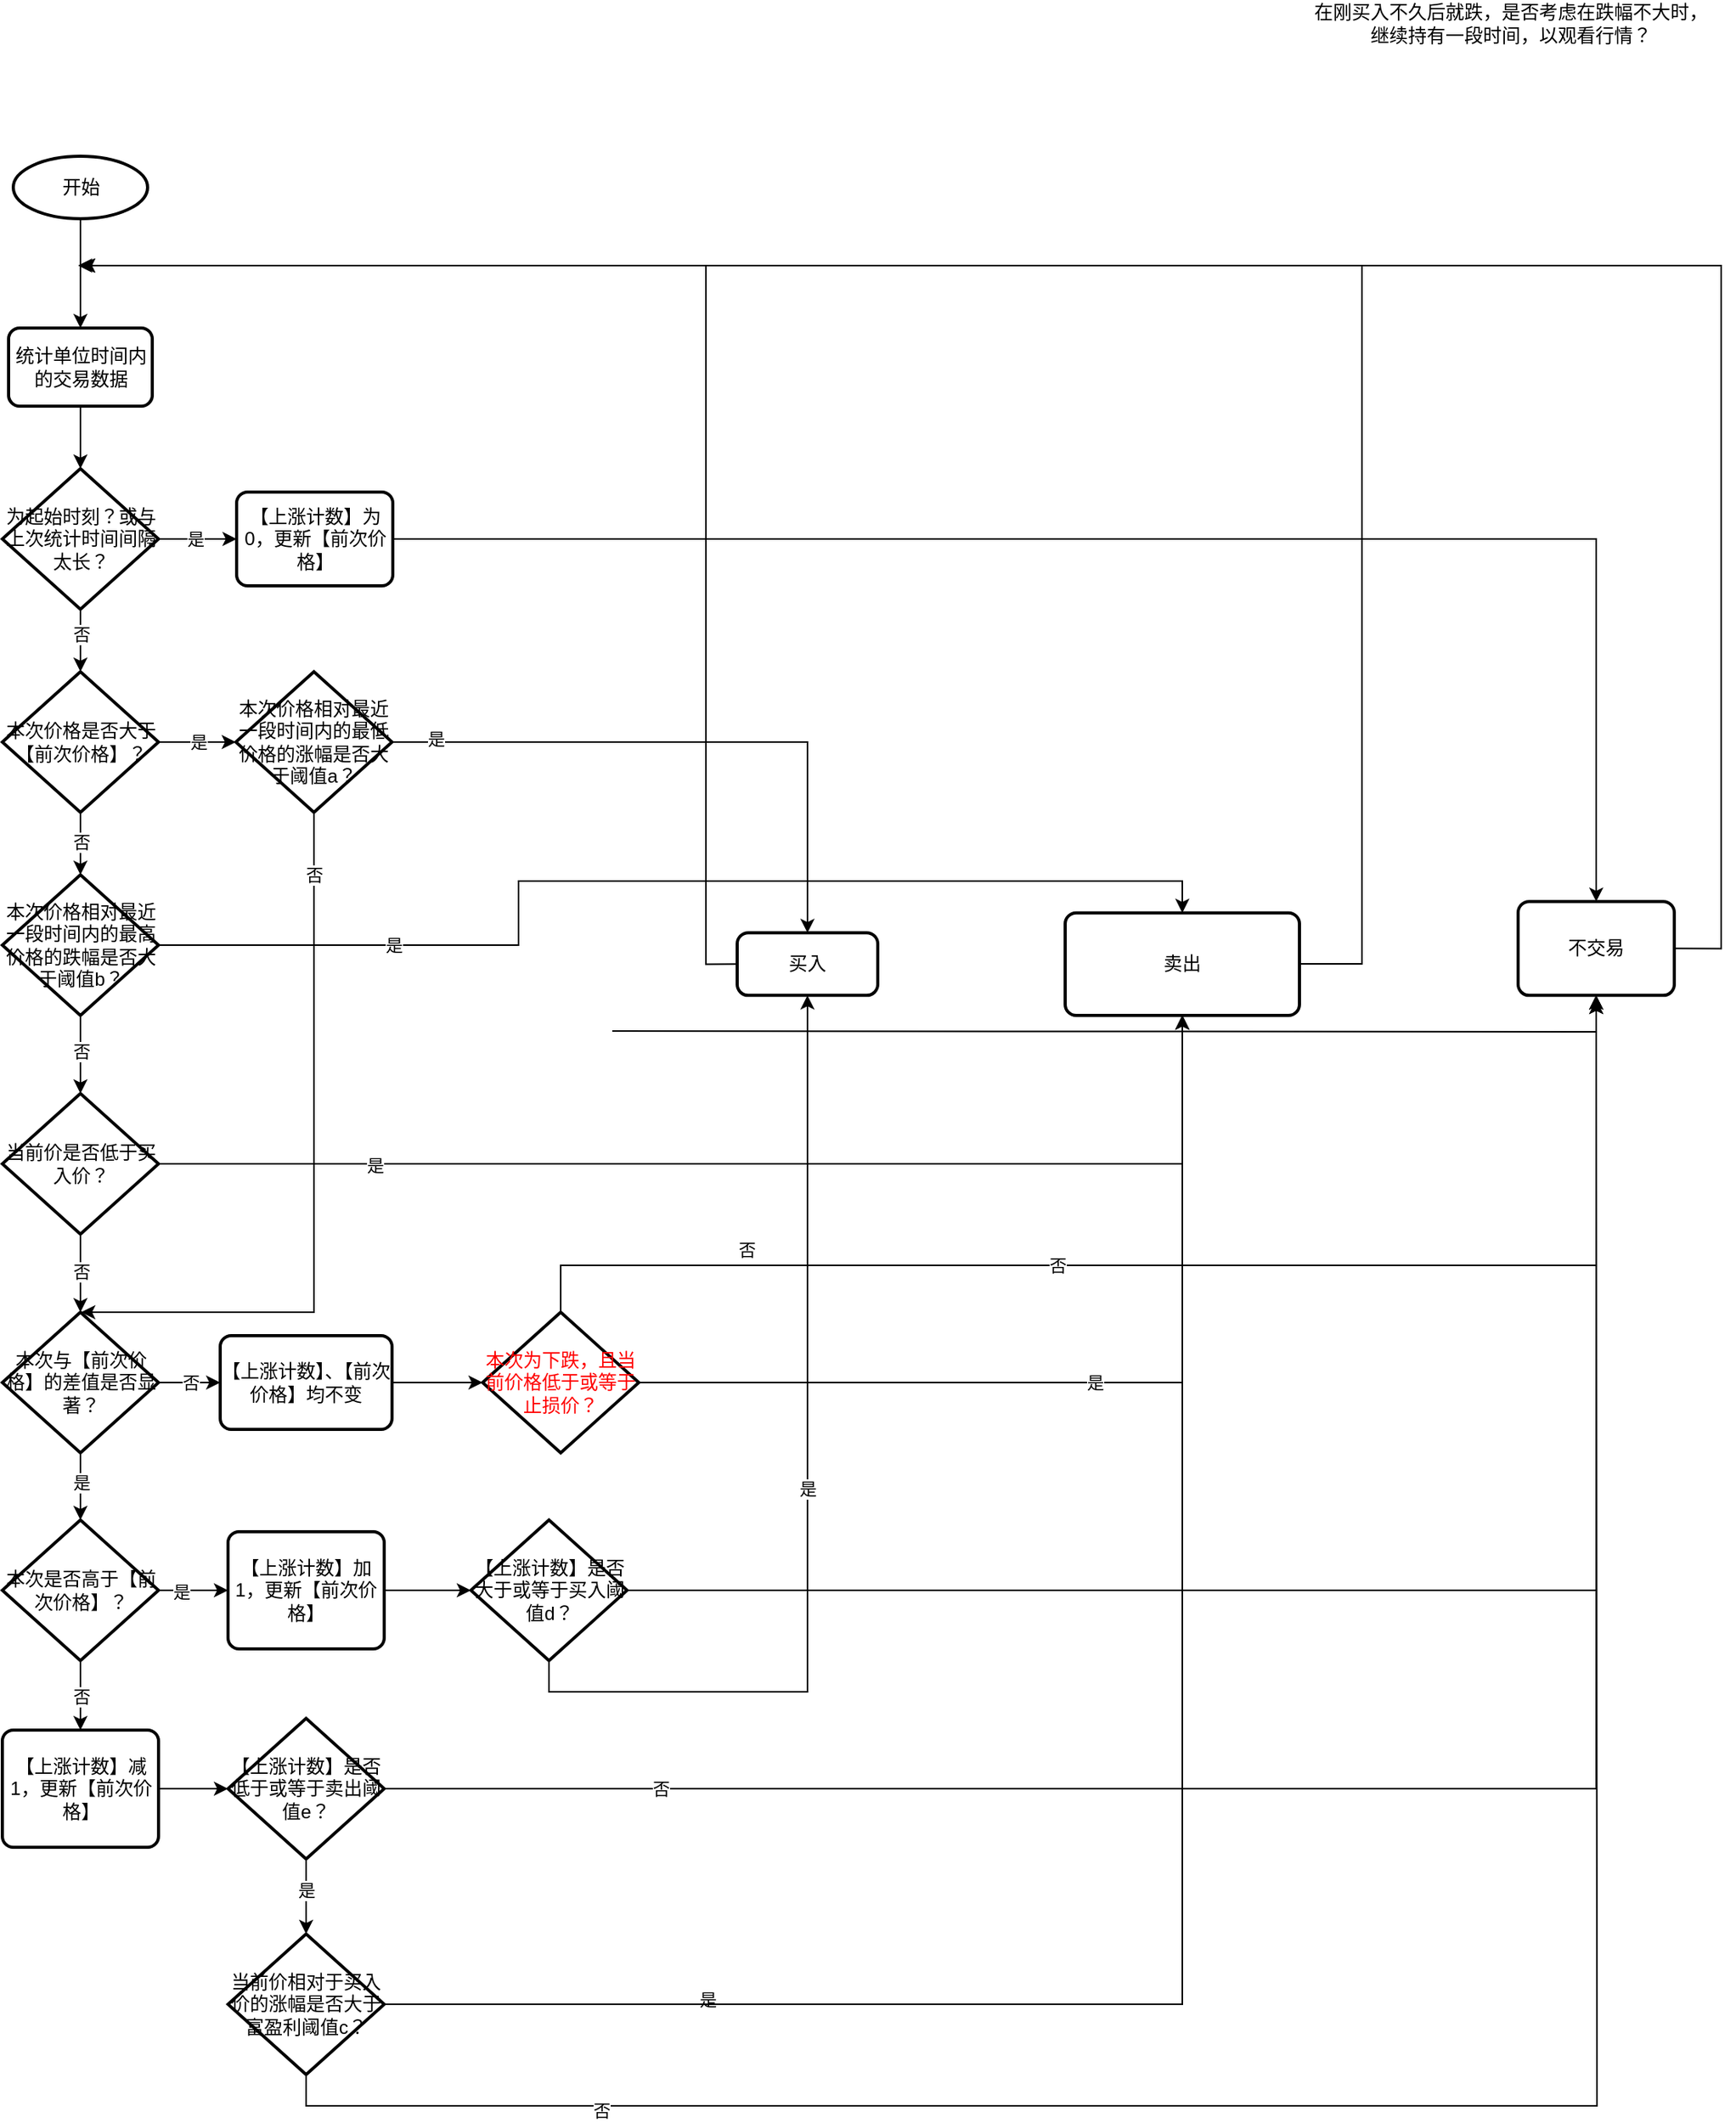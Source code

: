 <mxfile version="14.8.4" type="github">
  <diagram id="2ZFNNBM-ACg8ZISX8_SK" name="Page-1">
    <mxGraphModel dx="1396" dy="2590" grid="1" gridSize="10" guides="1" tooltips="1" connect="1" arrows="1" fold="1" page="1" pageScale="1" pageWidth="1200" pageHeight="1920" math="0" shadow="0">
      <root>
        <mxCell id="0" />
        <mxCell id="1" parent="0" />
        <mxCell id="_Ceq1OB2dmYE29qhMk_X-7" style="edgeStyle=orthogonalEdgeStyle;rounded=0;orthogonalLoop=1;jettySize=auto;html=1;exitX=0.5;exitY=1;exitDx=0;exitDy=0;exitPerimeter=0;" parent="1" source="_Ceq1OB2dmYE29qhMk_X-1" target="_Ceq1OB2dmYE29qhMk_X-2" edge="1">
          <mxGeometry relative="1" as="geometry" />
        </mxCell>
        <mxCell id="_Ceq1OB2dmYE29qhMk_X-1" value="开始" style="strokeWidth=2;html=1;shape=mxgraph.flowchart.start_1;whiteSpace=wrap;" parent="1" vertex="1">
          <mxGeometry x="36.5" y="40" width="86" height="40" as="geometry" />
        </mxCell>
        <mxCell id="_Ceq1OB2dmYE29qhMk_X-8" style="edgeStyle=orthogonalEdgeStyle;rounded=0;orthogonalLoop=1;jettySize=auto;html=1;exitX=0.5;exitY=1;exitDx=0;exitDy=0;entryX=0.5;entryY=0;entryDx=0;entryDy=0;entryPerimeter=0;" parent="1" source="_Ceq1OB2dmYE29qhMk_X-2" target="_Ceq1OB2dmYE29qhMk_X-3" edge="1">
          <mxGeometry relative="1" as="geometry" />
        </mxCell>
        <mxCell id="_Ceq1OB2dmYE29qhMk_X-2" value="统计单位时间内的交易数据" style="rounded=1;whiteSpace=wrap;html=1;absoluteArcSize=1;arcSize=14;strokeWidth=2;" parent="1" vertex="1">
          <mxGeometry x="33.5" y="150" width="92" height="50" as="geometry" />
        </mxCell>
        <mxCell id="_Ceq1OB2dmYE29qhMk_X-5" style="edgeStyle=orthogonalEdgeStyle;rounded=0;orthogonalLoop=1;jettySize=auto;html=1;exitX=1;exitY=0.5;exitDx=0;exitDy=0;exitPerimeter=0;entryX=0;entryY=0.5;entryDx=0;entryDy=0;" parent="1" source="_Ceq1OB2dmYE29qhMk_X-3" target="_Ceq1OB2dmYE29qhMk_X-4" edge="1">
          <mxGeometry relative="1" as="geometry" />
        </mxCell>
        <mxCell id="_Ceq1OB2dmYE29qhMk_X-9" value="是" style="edgeLabel;html=1;align=center;verticalAlign=middle;resizable=0;points=[];" parent="_Ceq1OB2dmYE29qhMk_X-5" vertex="1" connectable="0">
          <mxGeometry x="-0.057" relative="1" as="geometry">
            <mxPoint as="offset" />
          </mxGeometry>
        </mxCell>
        <mxCell id="_Ceq1OB2dmYE29qhMk_X-11" style="edgeStyle=orthogonalEdgeStyle;rounded=0;orthogonalLoop=1;jettySize=auto;html=1;exitX=0.5;exitY=1;exitDx=0;exitDy=0;exitPerimeter=0;entryX=0.5;entryY=0;entryDx=0;entryDy=0;entryPerimeter=0;" parent="1" source="_Ceq1OB2dmYE29qhMk_X-3" target="9dohXg2FG20YzdyysSwt-6" edge="1">
          <mxGeometry relative="1" as="geometry" />
        </mxCell>
        <mxCell id="_Ceq1OB2dmYE29qhMk_X-12" value="否" style="edgeLabel;html=1;align=center;verticalAlign=middle;resizable=0;points=[];" parent="_Ceq1OB2dmYE29qhMk_X-11" vertex="1" connectable="0">
          <mxGeometry x="-0.2" relative="1" as="geometry">
            <mxPoint as="offset" />
          </mxGeometry>
        </mxCell>
        <mxCell id="_Ceq1OB2dmYE29qhMk_X-3" value="为起始时刻？或与上次统计时间间隔太长？" style="strokeWidth=2;html=1;shape=mxgraph.flowchart.decision;whiteSpace=wrap;" parent="1" vertex="1">
          <mxGeometry x="29.5" y="240" width="100" height="90" as="geometry" />
        </mxCell>
        <mxCell id="_Ceq1OB2dmYE29qhMk_X-6" style="edgeStyle=orthogonalEdgeStyle;rounded=0;orthogonalLoop=1;jettySize=auto;html=1;exitX=1;exitY=0.5;exitDx=0;exitDy=0;" parent="1" source="_Ceq1OB2dmYE29qhMk_X-17" edge="1">
          <mxGeometry relative="1" as="geometry">
            <mxPoint x="79.5" y="110" as="targetPoint" />
            <Array as="points">
              <mxPoint x="1130" y="547" />
              <mxPoint x="1130" y="110" />
            </Array>
          </mxGeometry>
        </mxCell>
        <mxCell id="_Ceq1OB2dmYE29qhMk_X-18" style="edgeStyle=orthogonalEdgeStyle;rounded=0;orthogonalLoop=1;jettySize=auto;html=1;exitX=1;exitY=0.5;exitDx=0;exitDy=0;" parent="1" source="_Ceq1OB2dmYE29qhMk_X-4" target="_Ceq1OB2dmYE29qhMk_X-17" edge="1">
          <mxGeometry relative="1" as="geometry" />
        </mxCell>
        <mxCell id="_Ceq1OB2dmYE29qhMk_X-4" value="【上涨计数】为0，更新【前次价格】" style="rounded=1;whiteSpace=wrap;html=1;absoluteArcSize=1;arcSize=14;strokeWidth=2;" parent="1" vertex="1">
          <mxGeometry x="179.5" y="255" width="100" height="60" as="geometry" />
        </mxCell>
        <mxCell id="_Ceq1OB2dmYE29qhMk_X-17" value="不交易" style="rounded=1;whiteSpace=wrap;html=1;absoluteArcSize=1;arcSize=14;strokeWidth=2;" parent="1" vertex="1">
          <mxGeometry x="1000" y="517.18" width="100" height="60" as="geometry" />
        </mxCell>
        <mxCell id="_Ceq1OB2dmYE29qhMk_X-29" value="否" style="edgeStyle=orthogonalEdgeStyle;rounded=0;orthogonalLoop=1;jettySize=auto;html=1;exitX=1;exitY=0.5;exitDx=0;exitDy=0;exitPerimeter=0;entryX=0;entryY=0.5;entryDx=0;entryDy=0;" parent="1" source="_Ceq1OB2dmYE29qhMk_X-24" target="_Ceq1OB2dmYE29qhMk_X-28" edge="1">
          <mxGeometry relative="1" as="geometry" />
        </mxCell>
        <mxCell id="_Ceq1OB2dmYE29qhMk_X-50" style="edgeStyle=orthogonalEdgeStyle;rounded=0;orthogonalLoop=1;jettySize=auto;html=1;exitX=0.5;exitY=1;exitDx=0;exitDy=0;exitPerimeter=0;entryX=0.5;entryY=0;entryDx=0;entryDy=0;entryPerimeter=0;" parent="1" source="_Ceq1OB2dmYE29qhMk_X-24" target="_Ceq1OB2dmYE29qhMk_X-32" edge="1">
          <mxGeometry relative="1" as="geometry">
            <mxPoint x="139.5" y="900" as="sourcePoint" />
            <mxPoint x="79" y="908" as="targetPoint" />
          </mxGeometry>
        </mxCell>
        <mxCell id="_Ceq1OB2dmYE29qhMk_X-51" value="是" style="edgeLabel;html=1;align=center;verticalAlign=middle;resizable=0;points=[];" parent="_Ceq1OB2dmYE29qhMk_X-50" vertex="1" connectable="0">
          <mxGeometry x="-0.081" y="1" relative="1" as="geometry">
            <mxPoint x="-1" y="-1" as="offset" />
          </mxGeometry>
        </mxCell>
        <mxCell id="_Ceq1OB2dmYE29qhMk_X-24" value="本次与【前次价格】的差值是否显著？" style="strokeWidth=2;html=1;shape=mxgraph.flowchart.decision;whiteSpace=wrap;" parent="1" vertex="1">
          <mxGeometry x="29.5" y="780" width="100" height="90" as="geometry" />
        </mxCell>
        <mxCell id="_Ceq1OB2dmYE29qhMk_X-31" style="edgeStyle=orthogonalEdgeStyle;rounded=0;orthogonalLoop=1;jettySize=auto;html=1;exitX=1;exitY=0.5;exitDx=0;exitDy=0;entryX=0;entryY=0.5;entryDx=0;entryDy=0;entryPerimeter=0;" parent="1" source="_Ceq1OB2dmYE29qhMk_X-28" target="_Ceq1OB2dmYE29qhMk_X-95" edge="1">
          <mxGeometry relative="1" as="geometry">
            <mxPoint x="447.5" y="703" as="targetPoint" />
          </mxGeometry>
        </mxCell>
        <mxCell id="_Ceq1OB2dmYE29qhMk_X-28" value="【上涨计数】、【前次价格】均不变" style="rounded=1;whiteSpace=wrap;html=1;absoluteArcSize=1;arcSize=14;strokeWidth=2;" parent="1" vertex="1">
          <mxGeometry x="169" y="795" width="110" height="60" as="geometry" />
        </mxCell>
        <mxCell id="_Ceq1OB2dmYE29qhMk_X-36" style="edgeStyle=orthogonalEdgeStyle;rounded=0;orthogonalLoop=1;jettySize=auto;html=1;exitX=1;exitY=0.5;exitDx=0;exitDy=0;exitPerimeter=0;entryX=0;entryY=0.5;entryDx=0;entryDy=0;" parent="1" source="_Ceq1OB2dmYE29qhMk_X-32" target="_Ceq1OB2dmYE29qhMk_X-35" edge="1">
          <mxGeometry relative="1" as="geometry" />
        </mxCell>
        <mxCell id="_Ceq1OB2dmYE29qhMk_X-37" value="是" style="edgeLabel;html=1;align=center;verticalAlign=middle;resizable=0;points=[];" parent="_Ceq1OB2dmYE29qhMk_X-36" vertex="1" connectable="0">
          <mxGeometry x="-0.346" y="-1" relative="1" as="geometry">
            <mxPoint as="offset" />
          </mxGeometry>
        </mxCell>
        <mxCell id="_Ceq1OB2dmYE29qhMk_X-46" value="否" style="edgeStyle=orthogonalEdgeStyle;rounded=0;orthogonalLoop=1;jettySize=auto;html=1;exitX=0.5;exitY=1;exitDx=0;exitDy=0;exitPerimeter=0;" parent="1" source="_Ceq1OB2dmYE29qhMk_X-32" target="_Ceq1OB2dmYE29qhMk_X-45" edge="1">
          <mxGeometry relative="1" as="geometry" />
        </mxCell>
        <mxCell id="_Ceq1OB2dmYE29qhMk_X-32" value="本次是否高于【前次价格】？" style="strokeWidth=2;html=1;shape=mxgraph.flowchart.decision;whiteSpace=wrap;" parent="1" vertex="1">
          <mxGeometry x="29.5" y="913" width="100" height="90" as="geometry" />
        </mxCell>
        <mxCell id="_Ceq1OB2dmYE29qhMk_X-39" value="" style="edgeStyle=orthogonalEdgeStyle;rounded=0;orthogonalLoop=1;jettySize=auto;html=1;exitX=1;exitY=0.5;exitDx=0;exitDy=0;entryX=0;entryY=0.5;entryDx=0;entryDy=0;entryPerimeter=0;" parent="1" source="_Ceq1OB2dmYE29qhMk_X-35" target="_Ceq1OB2dmYE29qhMk_X-38" edge="1">
          <mxGeometry relative="1" as="geometry" />
        </mxCell>
        <mxCell id="_Ceq1OB2dmYE29qhMk_X-35" value="【上涨计数】加1，更新【前次价格】" style="rounded=1;whiteSpace=wrap;html=1;absoluteArcSize=1;arcSize=14;strokeWidth=2;" parent="1" vertex="1">
          <mxGeometry x="174" y="920.5" width="100" height="75" as="geometry" />
        </mxCell>
        <mxCell id="_Ceq1OB2dmYE29qhMk_X-40" style="edgeStyle=orthogonalEdgeStyle;rounded=0;orthogonalLoop=1;jettySize=auto;html=1;exitX=1;exitY=0.5;exitDx=0;exitDy=0;exitPerimeter=0;entryX=0.5;entryY=1;entryDx=0;entryDy=0;" parent="1" source="_Ceq1OB2dmYE29qhMk_X-38" target="_Ceq1OB2dmYE29qhMk_X-17" edge="1">
          <mxGeometry relative="1" as="geometry">
            <Array as="points">
              <mxPoint x="1050" y="958" />
            </Array>
          </mxGeometry>
        </mxCell>
        <mxCell id="_Ceq1OB2dmYE29qhMk_X-41" value="是" style="edgeLabel;html=1;align=center;verticalAlign=middle;resizable=0;points=[];" parent="_Ceq1OB2dmYE29qhMk_X-40" vertex="1" connectable="0">
          <mxGeometry x="-0.264" y="-1" relative="1" as="geometry">
            <mxPoint x="-317" y="261" as="offset" />
          </mxGeometry>
        </mxCell>
        <mxCell id="_Ceq1OB2dmYE29qhMk_X-43" value="是" style="edgeStyle=orthogonalEdgeStyle;rounded=0;orthogonalLoop=1;jettySize=auto;html=1;exitX=0.5;exitY=1;exitDx=0;exitDy=0;exitPerimeter=0;" parent="1" source="_Ceq1OB2dmYE29qhMk_X-38" target="_Ceq1OB2dmYE29qhMk_X-42" edge="1">
          <mxGeometry relative="1" as="geometry" />
        </mxCell>
        <mxCell id="_Ceq1OB2dmYE29qhMk_X-38" value="【上涨计数】是否大于或等于买入阈值d？" style="strokeWidth=2;html=1;shape=mxgraph.flowchart.decision;whiteSpace=wrap;" parent="1" vertex="1">
          <mxGeometry x="329.5" y="913" width="100" height="90" as="geometry" />
        </mxCell>
        <mxCell id="_Ceq1OB2dmYE29qhMk_X-44" style="edgeStyle=orthogonalEdgeStyle;rounded=0;orthogonalLoop=1;jettySize=auto;html=1;exitX=0;exitY=0.5;exitDx=0;exitDy=0;" parent="1" source="_Ceq1OB2dmYE29qhMk_X-42" edge="1">
          <mxGeometry relative="1" as="geometry">
            <mxPoint x="78" y="110" as="targetPoint" />
            <Array as="points">
              <mxPoint x="480" y="557" />
              <mxPoint x="480" y="110" />
            </Array>
          </mxGeometry>
        </mxCell>
        <mxCell id="_Ceq1OB2dmYE29qhMk_X-42" value="买入" style="rounded=1;whiteSpace=wrap;html=1;absoluteArcSize=1;arcSize=14;strokeWidth=2;" parent="1" vertex="1">
          <mxGeometry x="500" y="537.18" width="90" height="40" as="geometry" />
        </mxCell>
        <mxCell id="_Ceq1OB2dmYE29qhMk_X-47" style="edgeStyle=orthogonalEdgeStyle;rounded=0;orthogonalLoop=1;jettySize=auto;html=1;exitX=1;exitY=0.5;exitDx=0;exitDy=0;exitPerimeter=0;" parent="1" source="9dohXg2FG20YzdyysSwt-2" edge="1">
          <mxGeometry relative="1" as="geometry">
            <mxPoint x="1050" y="580" as="targetPoint" />
            <mxPoint x="269.5" y="1003" as="sourcePoint" />
            <Array as="points">
              <mxPoint x="1050" y="1085" />
            </Array>
          </mxGeometry>
        </mxCell>
        <mxCell id="_Ceq1OB2dmYE29qhMk_X-81" value="否" style="edgeLabel;html=1;align=center;verticalAlign=middle;resizable=0;points=[];" parent="_Ceq1OB2dmYE29qhMk_X-47" vertex="1" connectable="0">
          <mxGeometry x="-0.784" relative="1" as="geometry">
            <mxPoint x="38" as="offset" />
          </mxGeometry>
        </mxCell>
        <mxCell id="9dohXg2FG20YzdyysSwt-3" style="edgeStyle=orthogonalEdgeStyle;rounded=0;orthogonalLoop=1;jettySize=auto;html=1;exitX=1;exitY=0.5;exitDx=0;exitDy=0;entryX=0;entryY=0.5;entryDx=0;entryDy=0;entryPerimeter=0;" edge="1" parent="1" source="_Ceq1OB2dmYE29qhMk_X-45" target="9dohXg2FG20YzdyysSwt-2">
          <mxGeometry relative="1" as="geometry" />
        </mxCell>
        <mxCell id="_Ceq1OB2dmYE29qhMk_X-45" value="【上涨计数】减1，更新【前次价格】" style="rounded=1;whiteSpace=wrap;html=1;absoluteArcSize=1;arcSize=14;strokeWidth=2;" parent="1" vertex="1">
          <mxGeometry x="29.5" y="1047.5" width="100" height="75" as="geometry" />
        </mxCell>
        <mxCell id="_Ceq1OB2dmYE29qhMk_X-83" style="edgeStyle=orthogonalEdgeStyle;rounded=0;orthogonalLoop=1;jettySize=auto;html=1;exitX=1;exitY=0.5;exitDx=0;exitDy=0;exitPerimeter=0;entryX=0.5;entryY=1;entryDx=0;entryDy=0;" parent="1" source="9dohXg2FG20YzdyysSwt-21" target="_Ceq1OB2dmYE29qhMk_X-99" edge="1">
          <mxGeometry relative="1" as="geometry">
            <mxPoint x="307.5" y="1218" as="sourcePoint" />
          </mxGeometry>
        </mxCell>
        <mxCell id="_Ceq1OB2dmYE29qhMk_X-97" style="edgeStyle=orthogonalEdgeStyle;rounded=0;orthogonalLoop=1;jettySize=auto;html=1;exitX=0.5;exitY=1;exitDx=0;exitDy=0;exitPerimeter=0;" parent="1" source="_Ceq1OB2dmYE29qhMk_X-95" target="_Ceq1OB2dmYE29qhMk_X-17" edge="1">
          <mxGeometry relative="1" as="geometry">
            <Array as="points">
              <mxPoint x="387" y="750" />
              <mxPoint x="1050" y="750" />
            </Array>
          </mxGeometry>
        </mxCell>
        <mxCell id="_Ceq1OB2dmYE29qhMk_X-98" value="否" style="edgeLabel;html=1;align=center;verticalAlign=middle;resizable=0;points=[];" parent="_Ceq1OB2dmYE29qhMk_X-97" vertex="1" connectable="0">
          <mxGeometry x="-0.086" relative="1" as="geometry">
            <mxPoint x="1" as="offset" />
          </mxGeometry>
        </mxCell>
        <mxCell id="_Ceq1OB2dmYE29qhMk_X-100" value="是" style="edgeStyle=orthogonalEdgeStyle;rounded=0;orthogonalLoop=1;jettySize=auto;html=1;exitX=1;exitY=0.5;exitDx=0;exitDy=0;exitPerimeter=0;entryX=0.5;entryY=1;entryDx=0;entryDy=0;" parent="1" source="_Ceq1OB2dmYE29qhMk_X-95" target="_Ceq1OB2dmYE29qhMk_X-99" edge="1">
          <mxGeometry relative="1" as="geometry" />
        </mxCell>
        <mxCell id="_Ceq1OB2dmYE29qhMk_X-95" value="本次为下跌，且当前价格低于或等于止损价？" style="strokeWidth=2;html=1;shape=mxgraph.flowchart.decision;whiteSpace=wrap;fontColor=#FF0000;" parent="1" vertex="1">
          <mxGeometry x="337" y="780" width="100" height="90" as="geometry" />
        </mxCell>
        <mxCell id="_Ceq1OB2dmYE29qhMk_X-101" style="edgeStyle=orthogonalEdgeStyle;rounded=0;orthogonalLoop=1;jettySize=auto;html=1;" parent="1" edge="1">
          <mxGeometry relative="1" as="geometry">
            <mxPoint x="80" y="110" as="targetPoint" />
            <Array as="points">
              <mxPoint x="900" y="557" />
              <mxPoint x="900" y="110" />
            </Array>
            <mxPoint x="860" y="557" as="sourcePoint" />
          </mxGeometry>
        </mxCell>
        <mxCell id="_Ceq1OB2dmYE29qhMk_X-99" value="卖出" style="rounded=1;whiteSpace=wrap;html=1;absoluteArcSize=1;arcSize=14;strokeWidth=2;" parent="1" vertex="1">
          <mxGeometry x="710" y="524.37" width="150" height="65.64" as="geometry" />
        </mxCell>
        <mxCell id="_Ceq1OB2dmYE29qhMk_X-103" value="在刚买入不久后就跌，是否考虑在跌幅不大时，&lt;br&gt;继续持有一段时间，以观看行情？" style="text;html=1;align=center;verticalAlign=middle;resizable=0;points=[];autosize=1;strokeColor=none;" parent="1" vertex="1">
          <mxGeometry x="860" y="-60" width="270" height="30" as="geometry" />
        </mxCell>
        <mxCell id="9dohXg2FG20YzdyysSwt-39" style="edgeStyle=orthogonalEdgeStyle;rounded=0;orthogonalLoop=1;jettySize=auto;html=1;exitX=0.5;exitY=1;exitDx=0;exitDy=0;exitPerimeter=0;entryX=0.5;entryY=0;entryDx=0;entryDy=0;entryPerimeter=0;" edge="1" parent="1" source="9dohXg2FG20YzdyysSwt-2" target="9dohXg2FG20YzdyysSwt-21">
          <mxGeometry relative="1" as="geometry" />
        </mxCell>
        <mxCell id="9dohXg2FG20YzdyysSwt-40" value="是" style="edgeLabel;html=1;align=center;verticalAlign=middle;resizable=0;points=[];" vertex="1" connectable="0" parent="9dohXg2FG20YzdyysSwt-39">
          <mxGeometry x="-0.167" relative="1" as="geometry">
            <mxPoint as="offset" />
          </mxGeometry>
        </mxCell>
        <mxCell id="9dohXg2FG20YzdyysSwt-2" value="【上涨计数】是否低于或等于卖出阈值e？" style="strokeWidth=2;html=1;shape=mxgraph.flowchart.decision;whiteSpace=wrap;" vertex="1" parent="1">
          <mxGeometry x="174" y="1040" width="100" height="90" as="geometry" />
        </mxCell>
        <mxCell id="9dohXg2FG20YzdyysSwt-8" value="是" style="edgeStyle=orthogonalEdgeStyle;rounded=0;orthogonalLoop=1;jettySize=auto;html=1;exitX=1;exitY=0.5;exitDx=0;exitDy=0;exitPerimeter=0;entryX=0;entryY=0.5;entryDx=0;entryDy=0;entryPerimeter=0;" edge="1" parent="1" source="9dohXg2FG20YzdyysSwt-6" target="9dohXg2FG20YzdyysSwt-9">
          <mxGeometry relative="1" as="geometry">
            <mxPoint x="179.5" y="415" as="targetPoint" />
          </mxGeometry>
        </mxCell>
        <mxCell id="9dohXg2FG20YzdyysSwt-13" style="edgeStyle=orthogonalEdgeStyle;rounded=0;orthogonalLoop=1;jettySize=auto;html=1;exitX=0.5;exitY=1;exitDx=0;exitDy=0;exitPerimeter=0;entryX=0.5;entryY=0;entryDx=0;entryDy=0;entryPerimeter=0;" edge="1" parent="1" source="9dohXg2FG20YzdyysSwt-6" target="9dohXg2FG20YzdyysSwt-12">
          <mxGeometry relative="1" as="geometry" />
        </mxCell>
        <mxCell id="9dohXg2FG20YzdyysSwt-14" value="否" style="edgeLabel;html=1;align=center;verticalAlign=middle;resizable=0;points=[];" vertex="1" connectable="0" parent="9dohXg2FG20YzdyysSwt-13">
          <mxGeometry x="-0.05" relative="1" as="geometry">
            <mxPoint as="offset" />
          </mxGeometry>
        </mxCell>
        <mxCell id="9dohXg2FG20YzdyysSwt-6" value="本次价格是否大于【前次价格】？" style="strokeWidth=2;html=1;shape=mxgraph.flowchart.decision;whiteSpace=wrap;" vertex="1" parent="1">
          <mxGeometry x="29.5" y="370" width="100" height="90" as="geometry" />
        </mxCell>
        <mxCell id="9dohXg2FG20YzdyysSwt-10" style="edgeStyle=orthogonalEdgeStyle;rounded=0;orthogonalLoop=1;jettySize=auto;html=1;exitX=1;exitY=0.5;exitDx=0;exitDy=0;exitPerimeter=0;entryX=0.5;entryY=0;entryDx=0;entryDy=0;" edge="1" parent="1" source="9dohXg2FG20YzdyysSwt-9" target="_Ceq1OB2dmYE29qhMk_X-42">
          <mxGeometry relative="1" as="geometry" />
        </mxCell>
        <mxCell id="9dohXg2FG20YzdyysSwt-11" value="是" style="edgeLabel;html=1;align=center;verticalAlign=middle;resizable=0;points=[];" vertex="1" connectable="0" parent="9dohXg2FG20YzdyysSwt-10">
          <mxGeometry x="-0.856" y="2" relative="1" as="geometry">
            <mxPoint as="offset" />
          </mxGeometry>
        </mxCell>
        <mxCell id="9dohXg2FG20YzdyysSwt-33" style="edgeStyle=orthogonalEdgeStyle;rounded=0;orthogonalLoop=1;jettySize=auto;html=1;exitX=0.5;exitY=1;exitDx=0;exitDy=0;exitPerimeter=0;" edge="1" parent="1" source="9dohXg2FG20YzdyysSwt-9">
          <mxGeometry relative="1" as="geometry">
            <mxPoint x="80" y="780" as="targetPoint" />
            <Array as="points">
              <mxPoint x="229" y="780" />
            </Array>
          </mxGeometry>
        </mxCell>
        <mxCell id="9dohXg2FG20YzdyysSwt-34" value="否" style="edgeLabel;html=1;align=center;verticalAlign=middle;resizable=0;points=[];" vertex="1" connectable="0" parent="9dohXg2FG20YzdyysSwt-33">
          <mxGeometry x="-0.745" y="1" relative="1" as="geometry">
            <mxPoint x="-1" y="-20" as="offset" />
          </mxGeometry>
        </mxCell>
        <mxCell id="9dohXg2FG20YzdyysSwt-9" value="本次价格相对最近一段时间内的最低价格的涨幅是否大于阈值a？" style="strokeWidth=2;html=1;shape=mxgraph.flowchart.decision;whiteSpace=wrap;" vertex="1" parent="1">
          <mxGeometry x="179" y="370" width="100" height="90" as="geometry" />
        </mxCell>
        <mxCell id="9dohXg2FG20YzdyysSwt-15" style="edgeStyle=orthogonalEdgeStyle;rounded=0;orthogonalLoop=1;jettySize=auto;html=1;exitX=0.5;exitY=1;exitDx=0;exitDy=0;exitPerimeter=0;entryX=0.5;entryY=0;entryDx=0;entryDy=0;entryPerimeter=0;" edge="1" parent="1" source="9dohXg2FG20YzdyysSwt-12" target="9dohXg2FG20YzdyysSwt-24">
          <mxGeometry relative="1" as="geometry" />
        </mxCell>
        <mxCell id="9dohXg2FG20YzdyysSwt-16" value="否" style="edgeLabel;html=1;align=center;verticalAlign=middle;resizable=0;points=[];" vertex="1" connectable="0" parent="9dohXg2FG20YzdyysSwt-15">
          <mxGeometry x="-0.08" y="2" relative="1" as="geometry">
            <mxPoint x="-2" as="offset" />
          </mxGeometry>
        </mxCell>
        <mxCell id="9dohXg2FG20YzdyysSwt-23" value="是" style="edgeStyle=orthogonalEdgeStyle;rounded=0;orthogonalLoop=1;jettySize=auto;html=1;exitX=1;exitY=0.5;exitDx=0;exitDy=0;exitPerimeter=0;entryX=0.5;entryY=0;entryDx=0;entryDy=0;" edge="1" parent="1" source="9dohXg2FG20YzdyysSwt-12" target="_Ceq1OB2dmYE29qhMk_X-99">
          <mxGeometry x="-0.58" relative="1" as="geometry">
            <mxPoint x="180" y="610" as="targetPoint" />
            <Array as="points">
              <mxPoint x="360" y="545" />
              <mxPoint x="360" y="504" />
              <mxPoint x="785" y="504" />
            </Array>
            <mxPoint as="offset" />
          </mxGeometry>
        </mxCell>
        <mxCell id="9dohXg2FG20YzdyysSwt-12" value="本次价格相对最近一段时间内的最高价格的跌幅是否大于阈值b？" style="strokeWidth=2;html=1;shape=mxgraph.flowchart.decision;whiteSpace=wrap;" vertex="1" parent="1">
          <mxGeometry x="29.5" y="500" width="100" height="90" as="geometry" />
        </mxCell>
        <mxCell id="9dohXg2FG20YzdyysSwt-42" style="edgeStyle=orthogonalEdgeStyle;rounded=0;orthogonalLoop=1;jettySize=auto;html=1;exitX=0.5;exitY=1;exitDx=0;exitDy=0;exitPerimeter=0;" edge="1" parent="1" source="9dohXg2FG20YzdyysSwt-21">
          <mxGeometry relative="1" as="geometry">
            <mxPoint x="1050" y="580" as="targetPoint" />
          </mxGeometry>
        </mxCell>
        <mxCell id="9dohXg2FG20YzdyysSwt-43" value="否" style="edgeLabel;html=1;align=center;verticalAlign=middle;resizable=0;points=[];" vertex="1" connectable="0" parent="9dohXg2FG20YzdyysSwt-42">
          <mxGeometry x="-0.732" y="-3" relative="1" as="geometry">
            <mxPoint as="offset" />
          </mxGeometry>
        </mxCell>
        <mxCell id="9dohXg2FG20YzdyysSwt-21" value="当前价相对于买入价的涨幅是否大于富盈利阈值c？" style="strokeWidth=2;html=1;shape=mxgraph.flowchart.decision;whiteSpace=wrap;" vertex="1" parent="1">
          <mxGeometry x="174" y="1178" width="100" height="90" as="geometry" />
        </mxCell>
        <mxCell id="9dohXg2FG20YzdyysSwt-31" style="edgeStyle=orthogonalEdgeStyle;rounded=0;orthogonalLoop=1;jettySize=auto;html=1;entryX=0.5;entryY=1;entryDx=0;entryDy=0;" edge="1" parent="1" target="_Ceq1OB2dmYE29qhMk_X-17">
          <mxGeometry relative="1" as="geometry">
            <mxPoint x="420" y="600" as="sourcePoint" />
          </mxGeometry>
        </mxCell>
        <mxCell id="9dohXg2FG20YzdyysSwt-32" value="否" style="edgeLabel;html=1;align=center;verticalAlign=middle;resizable=0;points=[];" vertex="1" connectable="0" parent="9dohXg2FG20YzdyysSwt-31">
          <mxGeometry x="-0.736" relative="1" as="geometry">
            <mxPoint y="140" as="offset" />
          </mxGeometry>
        </mxCell>
        <mxCell id="9dohXg2FG20YzdyysSwt-35" style="edgeStyle=orthogonalEdgeStyle;rounded=0;orthogonalLoop=1;jettySize=auto;html=1;exitX=0.5;exitY=1;exitDx=0;exitDy=0;exitPerimeter=0;" edge="1" parent="1" source="9dohXg2FG20YzdyysSwt-24" target="_Ceq1OB2dmYE29qhMk_X-24">
          <mxGeometry relative="1" as="geometry" />
        </mxCell>
        <mxCell id="9dohXg2FG20YzdyysSwt-36" value="否" style="edgeLabel;html=1;align=center;verticalAlign=middle;resizable=0;points=[];" vertex="1" connectable="0" parent="9dohXg2FG20YzdyysSwt-35">
          <mxGeometry x="-0.033" relative="1" as="geometry">
            <mxPoint as="offset" />
          </mxGeometry>
        </mxCell>
        <mxCell id="9dohXg2FG20YzdyysSwt-37" style="edgeStyle=orthogonalEdgeStyle;rounded=0;orthogonalLoop=1;jettySize=auto;html=1;exitX=1;exitY=0.5;exitDx=0;exitDy=0;exitPerimeter=0;entryX=0.5;entryY=1;entryDx=0;entryDy=0;" edge="1" parent="1" source="9dohXg2FG20YzdyysSwt-24" target="_Ceq1OB2dmYE29qhMk_X-99">
          <mxGeometry relative="1" as="geometry" />
        </mxCell>
        <mxCell id="9dohXg2FG20YzdyysSwt-38" value="是" style="edgeLabel;html=1;align=center;verticalAlign=middle;resizable=0;points=[];" vertex="1" connectable="0" parent="9dohXg2FG20YzdyysSwt-37">
          <mxGeometry x="-0.631" y="-1" relative="1" as="geometry">
            <mxPoint as="offset" />
          </mxGeometry>
        </mxCell>
        <mxCell id="9dohXg2FG20YzdyysSwt-24" value="当前价是否低于买入价？" style="strokeWidth=2;html=1;shape=mxgraph.flowchart.decision;whiteSpace=wrap;" vertex="1" parent="1">
          <mxGeometry x="29.5" y="640" width="100" height="90" as="geometry" />
        </mxCell>
      </root>
    </mxGraphModel>
  </diagram>
</mxfile>
